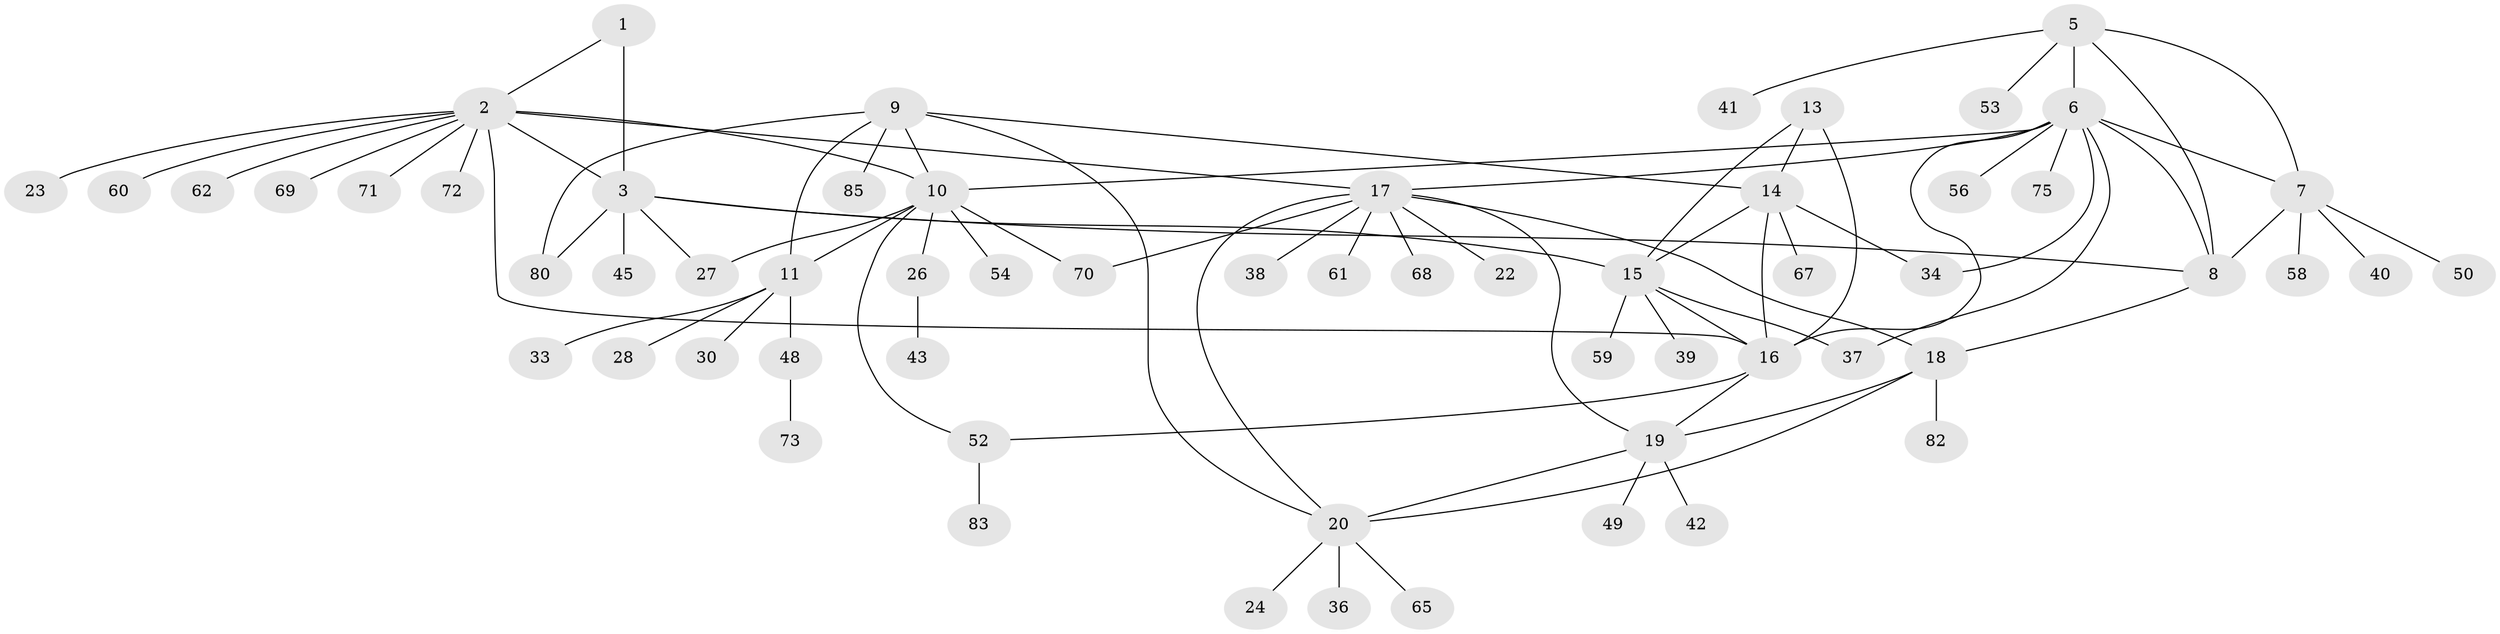 // Generated by graph-tools (version 1.1) at 2025/52/02/27/25 19:52:16]
// undirected, 61 vertices, 85 edges
graph export_dot {
graph [start="1"]
  node [color=gray90,style=filled];
  1 [super="+55"];
  2 [super="+21"];
  3 [super="+4"];
  5;
  6 [super="+51"];
  7 [super="+57"];
  8;
  9 [super="+12"];
  10 [super="+35"];
  11 [super="+25"];
  13;
  14 [super="+31"];
  15 [super="+29"];
  16 [super="+47"];
  17 [super="+44"];
  18 [super="+32"];
  19 [super="+63"];
  20 [super="+84"];
  22;
  23;
  24;
  26 [super="+79"];
  27;
  28;
  30;
  33 [super="+78"];
  34;
  36;
  37 [super="+64"];
  38;
  39 [super="+77"];
  40;
  41 [super="+46"];
  42;
  43;
  45;
  48;
  49;
  50;
  52 [super="+74"];
  53;
  54;
  56 [super="+66"];
  58 [super="+76"];
  59;
  60;
  61 [super="+81"];
  62;
  65;
  67;
  68;
  69;
  70;
  71;
  72;
  73;
  75;
  80;
  82;
  83;
  85;
  1 -- 2;
  1 -- 3 [weight=2];
  2 -- 3 [weight=2];
  2 -- 10;
  2 -- 17;
  2 -- 23;
  2 -- 60;
  2 -- 62;
  2 -- 69;
  2 -- 72;
  2 -- 16;
  2 -- 71;
  3 -- 15;
  3 -- 45;
  3 -- 80;
  3 -- 8;
  3 -- 27;
  5 -- 6;
  5 -- 7;
  5 -- 8;
  5 -- 41;
  5 -- 53;
  6 -- 7;
  6 -- 8;
  6 -- 10;
  6 -- 16;
  6 -- 34;
  6 -- 56;
  6 -- 75;
  6 -- 37;
  6 -- 17;
  7 -- 8;
  7 -- 40;
  7 -- 50;
  7 -- 58;
  8 -- 18;
  9 -- 10 [weight=2];
  9 -- 11 [weight=2];
  9 -- 14;
  9 -- 85;
  9 -- 80;
  9 -- 20;
  10 -- 11;
  10 -- 26;
  10 -- 27;
  10 -- 52;
  10 -- 54;
  10 -- 70;
  11 -- 28;
  11 -- 30;
  11 -- 33;
  11 -- 48;
  13 -- 14;
  13 -- 15;
  13 -- 16;
  14 -- 15;
  14 -- 16;
  14 -- 34;
  14 -- 67;
  15 -- 16;
  15 -- 37;
  15 -- 39;
  15 -- 59;
  16 -- 19;
  16 -- 52;
  17 -- 18;
  17 -- 19;
  17 -- 20;
  17 -- 22;
  17 -- 38;
  17 -- 70;
  17 -- 68;
  17 -- 61;
  18 -- 19;
  18 -- 20;
  18 -- 82;
  19 -- 20;
  19 -- 42;
  19 -- 49;
  20 -- 24;
  20 -- 36;
  20 -- 65;
  26 -- 43;
  48 -- 73;
  52 -- 83;
}
